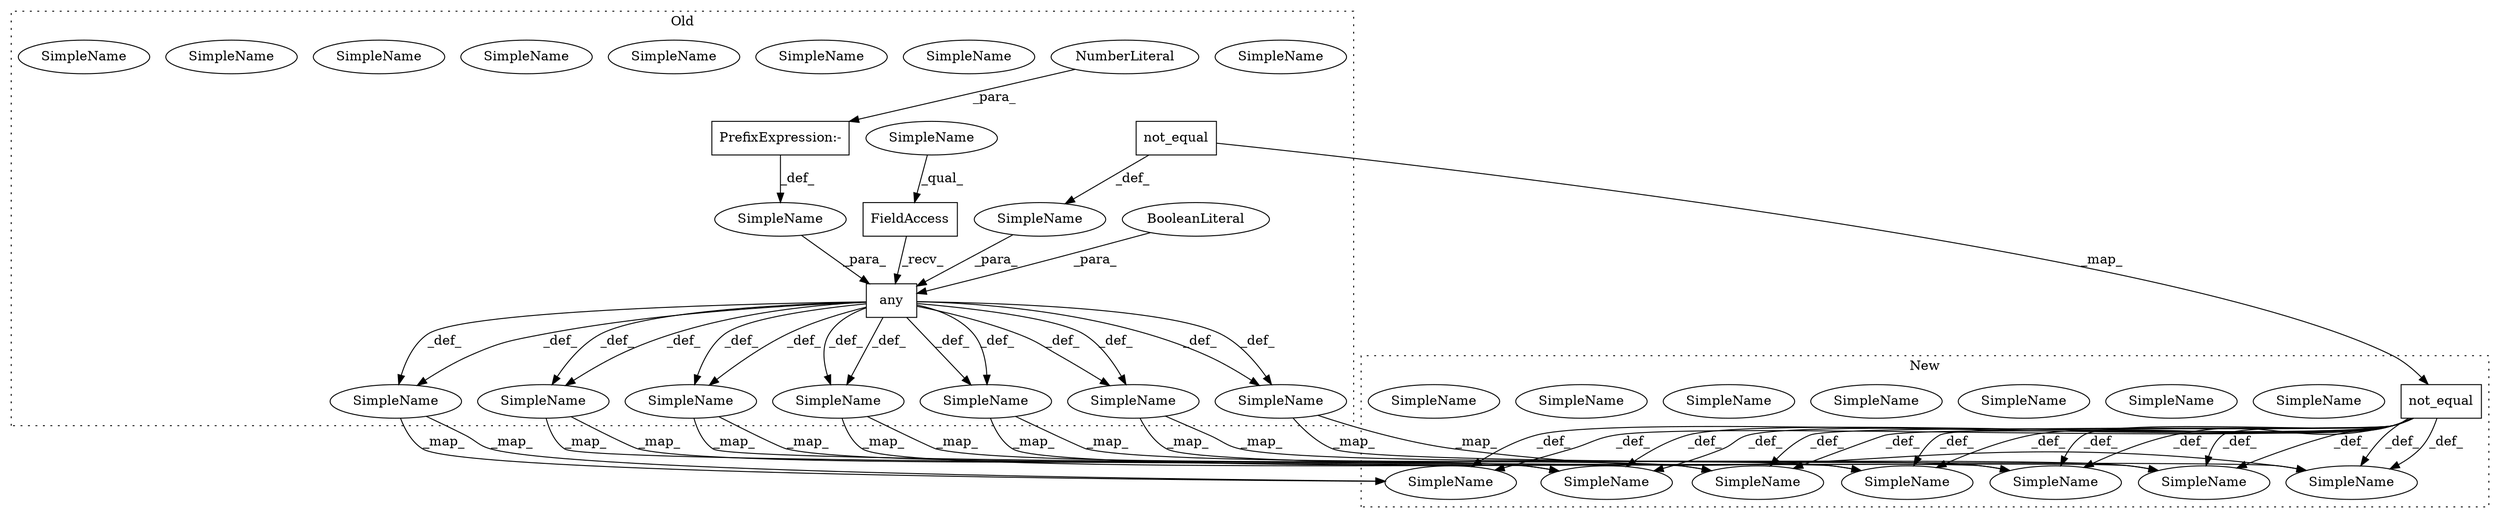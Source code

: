 digraph G {
subgraph cluster0 {
1 [label="not_equal" a="32" s="1183,1225" l="10,1" shape="box"];
3 [label="SimpleName" a="42" s="1503" l="9" shape="ellipse"];
6 [label="SimpleName" a="42" s="1503" l="9" shape="ellipse"];
7 [label="PrefixExpression:-" a="38" s="1227" l="1" shape="box"];
8 [label="NumberLiteral" a="34" s="1228" l="1" shape="ellipse"];
9 [label="SimpleName" a="42" s="1367" l="15" shape="ellipse"];
12 [label="SimpleName" a="42" s="1367" l="15" shape="ellipse"];
13 [label="SimpleName" a="42" s="1627" l="5" shape="ellipse"];
16 [label="SimpleName" a="42" s="1627" l="5" shape="ellipse"];
17 [label="SimpleName" a="42" s="1311" l="10" shape="ellipse"];
20 [label="SimpleName" a="42" s="1311" l="10" shape="ellipse"];
21 [label="SimpleName" a="42" s="1140" l="10" shape="ellipse"];
24 [label="SimpleName" a="42" s="1140" l="10" shape="ellipse"];
25 [label="SimpleName" a="42" s="1241" l="10" shape="ellipse"];
28 [label="SimpleName" a="42" s="1241" l="10" shape="ellipse"];
29 [label="SimpleName" a="42" s="1576" l="13" shape="ellipse"];
32 [label="SimpleName" a="42" s="1576" l="13" shape="ellipse"];
33 [label="SimpleName" a="42" s="" l="" shape="ellipse"];
34 [label="any" a="32" s="1165,1234" l="4,1" shape="box"];
35 [label="FieldAccess" a="22" s="1151" l="13" shape="box"];
36 [label="SimpleName" a="42" s="1151" l="5" shape="ellipse"];
37 [label="BooleanLiteral" a="9" s="1230" l="4" shape="ellipse"];
38 [label="SimpleName" a="42" s="" l="" shape="ellipse"];
39 [label="SimpleName" a="42" s="1151" l="5" shape="ellipse"];
label = "Old";
style="dotted";
}
subgraph cluster1 {
2 [label="not_equal" a="32" s="1165,1207" l="10,1" shape="box"];
4 [label="SimpleName" a="42" s="1476" l="9" shape="ellipse"];
5 [label="SimpleName" a="42" s="1476" l="9" shape="ellipse"];
10 [label="SimpleName" a="42" s="1340" l="15" shape="ellipse"];
11 [label="SimpleName" a="42" s="1340" l="15" shape="ellipse"];
14 [label="SimpleName" a="42" s="1600" l="5" shape="ellipse"];
15 [label="SimpleName" a="42" s="1600" l="5" shape="ellipse"];
18 [label="SimpleName" a="42" s="1284" l="10" shape="ellipse"];
19 [label="SimpleName" a="42" s="1284" l="10" shape="ellipse"];
22 [label="SimpleName" a="42" s="1140" l="10" shape="ellipse"];
23 [label="SimpleName" a="42" s="1140" l="10" shape="ellipse"];
26 [label="SimpleName" a="42" s="1214" l="10" shape="ellipse"];
27 [label="SimpleName" a="42" s="1214" l="10" shape="ellipse"];
30 [label="SimpleName" a="42" s="1549" l="13" shape="ellipse"];
31 [label="SimpleName" a="42" s="1549" l="13" shape="ellipse"];
label = "New";
style="dotted";
}
1 -> 2 [label="_map_"];
1 -> 33 [label="_def_"];
2 -> 23 [label="_def_"];
2 -> 19 [label="_def_"];
2 -> 31 [label="_def_"];
2 -> 11 [label="_def_"];
2 -> 11 [label="_def_"];
2 -> 15 [label="_def_"];
2 -> 19 [label="_def_"];
2 -> 5 [label="_def_"];
2 -> 23 [label="_def_"];
2 -> 27 [label="_def_"];
2 -> 31 [label="_def_"];
2 -> 27 [label="_def_"];
2 -> 5 [label="_def_"];
2 -> 15 [label="_def_"];
6 -> 5 [label="_map_"];
6 -> 5 [label="_map_"];
7 -> 38 [label="_def_"];
8 -> 7 [label="_para_"];
12 -> 11 [label="_map_"];
12 -> 11 [label="_map_"];
16 -> 15 [label="_map_"];
16 -> 15 [label="_map_"];
20 -> 19 [label="_map_"];
20 -> 19 [label="_map_"];
24 -> 23 [label="_map_"];
24 -> 23 [label="_map_"];
28 -> 27 [label="_map_"];
28 -> 27 [label="_map_"];
32 -> 31 [label="_map_"];
32 -> 31 [label="_map_"];
33 -> 34 [label="_para_"];
34 -> 24 [label="_def_"];
34 -> 6 [label="_def_"];
34 -> 16 [label="_def_"];
34 -> 20 [label="_def_"];
34 -> 16 [label="_def_"];
34 -> 32 [label="_def_"];
34 -> 12 [label="_def_"];
34 -> 28 [label="_def_"];
34 -> 32 [label="_def_"];
34 -> 12 [label="_def_"];
34 -> 28 [label="_def_"];
34 -> 6 [label="_def_"];
34 -> 20 [label="_def_"];
34 -> 24 [label="_def_"];
35 -> 34 [label="_recv_"];
37 -> 34 [label="_para_"];
38 -> 34 [label="_para_"];
39 -> 35 [label="_qual_"];
}